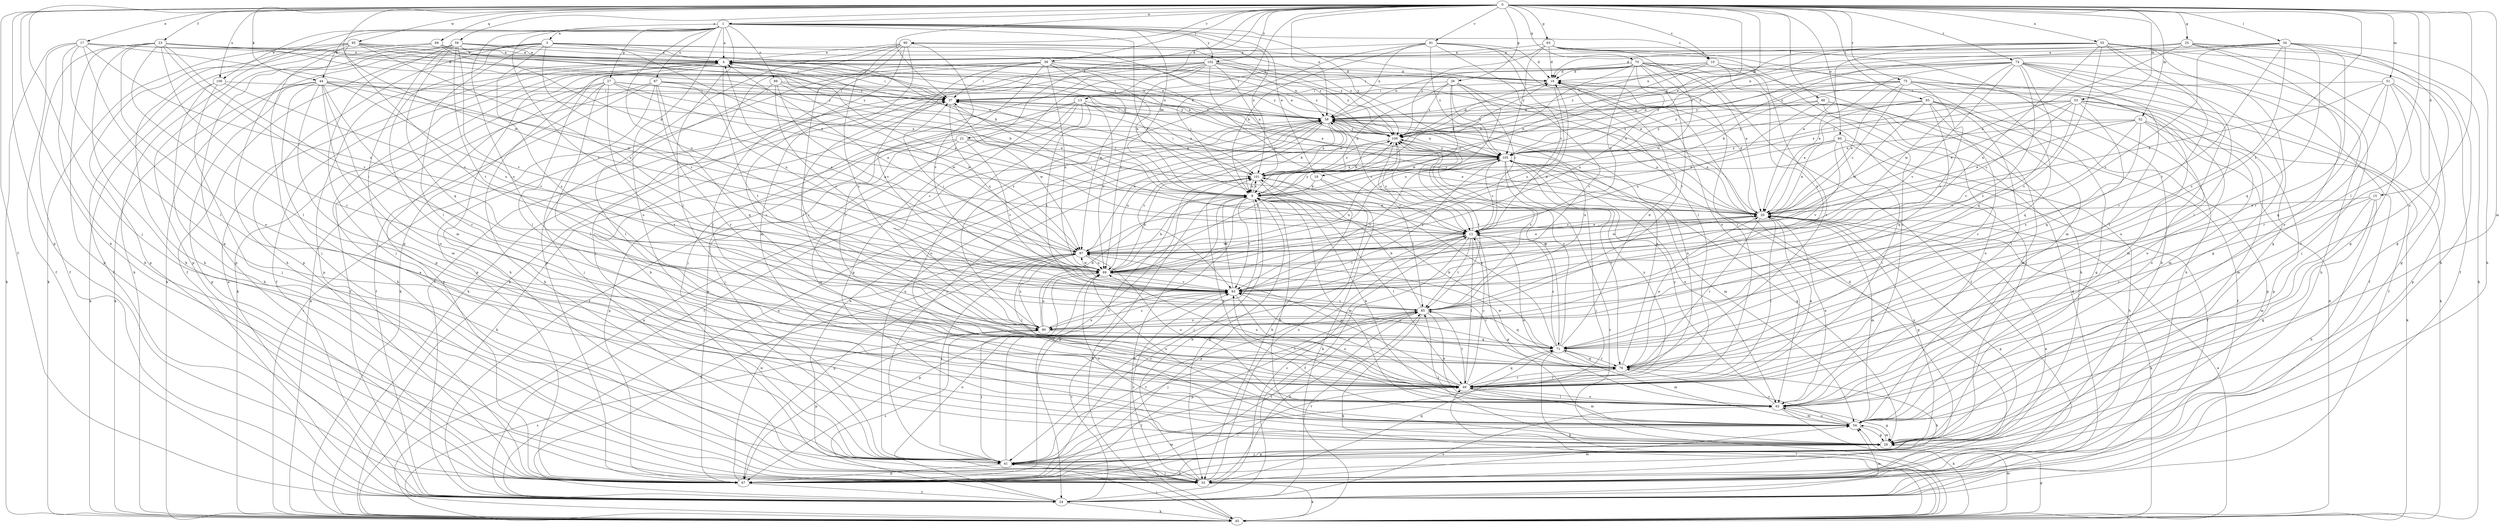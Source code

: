 strict digraph  {
0;
1;
3;
4;
8;
10;
12;
13;
15;
16;
17;
18;
20;
21;
23;
24;
25;
26;
27;
28;
33;
34;
37;
38;
41;
44;
45;
48;
49;
51;
52;
53;
54;
55;
58;
59;
60;
62;
63;
67;
69;
70;
71;
74;
75;
76;
80;
83;
85;
87;
88;
89;
90;
91;
93;
95;
97;
100;
101;
102;
105;
109;
0 -> 1  [label=a];
0 -> 8  [label=b];
0 -> 10  [label=c];
0 -> 13  [label=d];
0 -> 15  [label=d];
0 -> 17  [label=e];
0 -> 18  [label=e];
0 -> 21  [label=f];
0 -> 23  [label=f];
0 -> 24  [label=f];
0 -> 25  [label=g];
0 -> 26  [label=g];
0 -> 33  [label=h];
0 -> 34  [label=i];
0 -> 37  [label=i];
0 -> 38  [label=j];
0 -> 41  [label=j];
0 -> 44  [label=k];
0 -> 48  [label=l];
0 -> 49  [label=l];
0 -> 51  [label=m];
0 -> 52  [label=m];
0 -> 53  [label=m];
0 -> 54  [label=m];
0 -> 55  [label=n];
0 -> 58  [label=n];
0 -> 59  [label=o];
0 -> 60  [label=o];
0 -> 62  [label=o];
0 -> 63  [label=p];
0 -> 67  [label=p];
0 -> 69  [label=q];
0 -> 70  [label=q];
0 -> 74  [label=r];
0 -> 75  [label=r];
0 -> 83  [label=t];
0 -> 85  [label=t];
0 -> 90  [label=v];
0 -> 91  [label=v];
0 -> 95  [label=w];
0 -> 97  [label=w];
0 -> 100  [label=x];
0 -> 102  [label=y];
0 -> 109  [label=z];
1 -> 3  [label=a];
1 -> 4  [label=a];
1 -> 8  [label=b];
1 -> 10  [label=c];
1 -> 12  [label=c];
1 -> 18  [label=e];
1 -> 27  [label=g];
1 -> 44  [label=k];
1 -> 45  [label=k];
1 -> 49  [label=l];
1 -> 62  [label=o];
1 -> 80  [label=s];
1 -> 87  [label=u];
1 -> 88  [label=u];
1 -> 89  [label=u];
1 -> 93  [label=v];
1 -> 100  [label=x];
1 -> 101  [label=x];
1 -> 102  [label=y];
1 -> 105  [label=y];
3 -> 4  [label=a];
3 -> 8  [label=b];
3 -> 20  [label=e];
3 -> 24  [label=f];
3 -> 45  [label=k];
3 -> 49  [label=l];
3 -> 54  [label=m];
3 -> 67  [label=p];
3 -> 80  [label=s];
3 -> 93  [label=v];
3 -> 105  [label=y];
3 -> 109  [label=z];
4 -> 16  [label=d];
4 -> 24  [label=f];
4 -> 33  [label=h];
4 -> 37  [label=i];
4 -> 45  [label=k];
4 -> 49  [label=l];
4 -> 58  [label=n];
4 -> 67  [label=p];
4 -> 89  [label=u];
4 -> 105  [label=y];
8 -> 20  [label=e];
8 -> 33  [label=h];
8 -> 37  [label=i];
8 -> 41  [label=j];
8 -> 45  [label=k];
8 -> 49  [label=l];
8 -> 54  [label=m];
8 -> 67  [label=p];
8 -> 93  [label=v];
8 -> 101  [label=x];
8 -> 105  [label=y];
10 -> 8  [label=b];
10 -> 16  [label=d];
10 -> 33  [label=h];
10 -> 37  [label=i];
10 -> 76  [label=r];
10 -> 85  [label=t];
10 -> 109  [label=z];
12 -> 4  [label=a];
12 -> 20  [label=e];
12 -> 24  [label=f];
12 -> 28  [label=g];
12 -> 37  [label=i];
12 -> 49  [label=l];
12 -> 62  [label=o];
12 -> 67  [label=p];
12 -> 85  [label=t];
12 -> 93  [label=v];
12 -> 97  [label=w];
12 -> 109  [label=z];
13 -> 24  [label=f];
13 -> 28  [label=g];
13 -> 41  [label=j];
13 -> 58  [label=n];
13 -> 62  [label=o];
13 -> 67  [label=p];
13 -> 85  [label=t];
13 -> 89  [label=u];
13 -> 101  [label=x];
15 -> 20  [label=e];
15 -> 28  [label=g];
15 -> 33  [label=h];
15 -> 54  [label=m];
15 -> 76  [label=r];
16 -> 37  [label=i];
16 -> 89  [label=u];
17 -> 4  [label=a];
17 -> 16  [label=d];
17 -> 24  [label=f];
17 -> 28  [label=g];
17 -> 33  [label=h];
17 -> 45  [label=k];
17 -> 49  [label=l];
17 -> 89  [label=u];
17 -> 97  [label=w];
18 -> 8  [label=b];
18 -> 45  [label=k];
18 -> 85  [label=t];
20 -> 12  [label=c];
20 -> 16  [label=d];
20 -> 28  [label=g];
20 -> 45  [label=k];
20 -> 49  [label=l];
20 -> 54  [label=m];
20 -> 58  [label=n];
20 -> 67  [label=p];
20 -> 76  [label=r];
20 -> 97  [label=w];
21 -> 20  [label=e];
21 -> 45  [label=k];
21 -> 54  [label=m];
21 -> 67  [label=p];
21 -> 93  [label=v];
21 -> 105  [label=y];
23 -> 4  [label=a];
23 -> 24  [label=f];
23 -> 33  [label=h];
23 -> 37  [label=i];
23 -> 49  [label=l];
23 -> 62  [label=o];
23 -> 67  [label=p];
23 -> 76  [label=r];
23 -> 85  [label=t];
23 -> 93  [label=v];
23 -> 109  [label=z];
24 -> 4  [label=a];
24 -> 12  [label=c];
24 -> 16  [label=d];
24 -> 45  [label=k];
24 -> 54  [label=m];
24 -> 58  [label=n];
24 -> 62  [label=o];
24 -> 80  [label=s];
24 -> 85  [label=t];
24 -> 89  [label=u];
24 -> 93  [label=v];
25 -> 4  [label=a];
25 -> 16  [label=d];
25 -> 20  [label=e];
25 -> 28  [label=g];
25 -> 33  [label=h];
25 -> 45  [label=k];
25 -> 58  [label=n];
25 -> 62  [label=o];
26 -> 8  [label=b];
26 -> 12  [label=c];
26 -> 37  [label=i];
26 -> 89  [label=u];
26 -> 93  [label=v];
26 -> 97  [label=w];
26 -> 105  [label=y];
26 -> 109  [label=z];
27 -> 8  [label=b];
27 -> 20  [label=e];
27 -> 24  [label=f];
27 -> 33  [label=h];
27 -> 37  [label=i];
27 -> 49  [label=l];
27 -> 67  [label=p];
27 -> 76  [label=r];
27 -> 97  [label=w];
28 -> 8  [label=b];
28 -> 41  [label=j];
28 -> 54  [label=m];
28 -> 85  [label=t];
28 -> 89  [label=u];
33 -> 4  [label=a];
33 -> 8  [label=b];
33 -> 41  [label=j];
33 -> 45  [label=k];
33 -> 54  [label=m];
33 -> 71  [label=q];
33 -> 93  [label=v];
33 -> 101  [label=x];
33 -> 105  [label=y];
34 -> 4  [label=a];
34 -> 28  [label=g];
34 -> 33  [label=h];
34 -> 58  [label=n];
34 -> 71  [label=q];
34 -> 76  [label=r];
34 -> 80  [label=s];
34 -> 85  [label=t];
34 -> 93  [label=v];
34 -> 105  [label=y];
37 -> 58  [label=n];
37 -> 80  [label=s];
37 -> 89  [label=u];
37 -> 97  [label=w];
38 -> 8  [label=b];
38 -> 16  [label=d];
38 -> 20  [label=e];
38 -> 37  [label=i];
38 -> 45  [label=k];
38 -> 49  [label=l];
38 -> 67  [label=p];
38 -> 76  [label=r];
38 -> 89  [label=u];
38 -> 93  [label=v];
38 -> 97  [label=w];
38 -> 109  [label=z];
41 -> 28  [label=g];
41 -> 33  [label=h];
41 -> 49  [label=l];
41 -> 54  [label=m];
41 -> 58  [label=n];
41 -> 67  [label=p];
41 -> 85  [label=t];
41 -> 101  [label=x];
44 -> 12  [label=c];
44 -> 28  [label=g];
44 -> 33  [label=h];
44 -> 37  [label=i];
44 -> 45  [label=k];
44 -> 54  [label=m];
44 -> 62  [label=o];
44 -> 67  [label=p];
44 -> 76  [label=r];
44 -> 93  [label=v];
44 -> 101  [label=x];
45 -> 8  [label=b];
45 -> 16  [label=d];
45 -> 20  [label=e];
45 -> 28  [label=g];
45 -> 37  [label=i];
45 -> 41  [label=j];
45 -> 49  [label=l];
45 -> 54  [label=m];
45 -> 58  [label=n];
45 -> 80  [label=s];
45 -> 109  [label=z];
48 -> 24  [label=f];
48 -> 54  [label=m];
48 -> 58  [label=n];
48 -> 62  [label=o];
48 -> 89  [label=u];
48 -> 105  [label=y];
49 -> 12  [label=c];
49 -> 20  [label=e];
49 -> 54  [label=m];
49 -> 58  [label=n];
49 -> 62  [label=o];
49 -> 71  [label=q];
49 -> 76  [label=r];
49 -> 85  [label=t];
49 -> 89  [label=u];
49 -> 93  [label=v];
49 -> 97  [label=w];
49 -> 105  [label=y];
51 -> 20  [label=e];
51 -> 28  [label=g];
51 -> 37  [label=i];
51 -> 62  [label=o];
51 -> 67  [label=p];
51 -> 71  [label=q];
51 -> 76  [label=r];
52 -> 20  [label=e];
52 -> 45  [label=k];
52 -> 54  [label=m];
52 -> 62  [label=o];
52 -> 80  [label=s];
52 -> 93  [label=v];
52 -> 101  [label=x];
52 -> 109  [label=z];
53 -> 12  [label=c];
53 -> 20  [label=e];
53 -> 54  [label=m];
53 -> 58  [label=n];
53 -> 62  [label=o];
53 -> 67  [label=p];
53 -> 71  [label=q];
53 -> 93  [label=v];
53 -> 101  [label=x];
53 -> 105  [label=y];
54 -> 28  [label=g];
54 -> 62  [label=o];
54 -> 76  [label=r];
54 -> 89  [label=u];
54 -> 101  [label=x];
55 -> 4  [label=a];
55 -> 20  [label=e];
55 -> 24  [label=f];
55 -> 28  [label=g];
55 -> 41  [label=j];
55 -> 49  [label=l];
55 -> 76  [label=r];
55 -> 80  [label=s];
55 -> 89  [label=u];
55 -> 105  [label=y];
55 -> 109  [label=z];
58 -> 4  [label=a];
58 -> 8  [label=b];
58 -> 12  [label=c];
58 -> 20  [label=e];
58 -> 24  [label=f];
58 -> 33  [label=h];
58 -> 37  [label=i];
58 -> 41  [label=j];
58 -> 93  [label=v];
58 -> 101  [label=x];
58 -> 109  [label=z];
59 -> 4  [label=a];
59 -> 28  [label=g];
59 -> 33  [label=h];
59 -> 37  [label=i];
59 -> 41  [label=j];
59 -> 67  [label=p];
59 -> 71  [label=q];
59 -> 85  [label=t];
59 -> 93  [label=v];
59 -> 101  [label=x];
59 -> 109  [label=z];
60 -> 8  [label=b];
60 -> 20  [label=e];
60 -> 24  [label=f];
60 -> 33  [label=h];
60 -> 49  [label=l];
60 -> 93  [label=v];
60 -> 105  [label=y];
62 -> 8  [label=b];
62 -> 20  [label=e];
62 -> 28  [label=g];
62 -> 45  [label=k];
62 -> 49  [label=l];
62 -> 54  [label=m];
62 -> 93  [label=v];
62 -> 105  [label=y];
63 -> 4  [label=a];
63 -> 16  [label=d];
63 -> 33  [label=h];
63 -> 54  [label=m];
63 -> 62  [label=o];
63 -> 97  [label=w];
63 -> 105  [label=y];
63 -> 109  [label=z];
67 -> 12  [label=c];
67 -> 16  [label=d];
67 -> 20  [label=e];
67 -> 24  [label=f];
67 -> 49  [label=l];
67 -> 85  [label=t];
67 -> 97  [label=w];
69 -> 4  [label=a];
69 -> 8  [label=b];
69 -> 24  [label=f];
69 -> 67  [label=p];
69 -> 105  [label=y];
70 -> 8  [label=b];
70 -> 12  [label=c];
70 -> 16  [label=d];
70 -> 20  [label=e];
70 -> 24  [label=f];
70 -> 33  [label=h];
70 -> 37  [label=i];
70 -> 41  [label=j];
70 -> 49  [label=l];
70 -> 58  [label=n];
70 -> 85  [label=t];
70 -> 89  [label=u];
71 -> 8  [label=b];
71 -> 12  [label=c];
71 -> 16  [label=d];
71 -> 45  [label=k];
71 -> 54  [label=m];
71 -> 76  [label=r];
71 -> 93  [label=v];
71 -> 101  [label=x];
71 -> 109  [label=z];
74 -> 16  [label=d];
74 -> 20  [label=e];
74 -> 24  [label=f];
74 -> 28  [label=g];
74 -> 33  [label=h];
74 -> 49  [label=l];
74 -> 62  [label=o];
74 -> 71  [label=q];
74 -> 80  [label=s];
74 -> 93  [label=v];
74 -> 97  [label=w];
74 -> 105  [label=y];
74 -> 109  [label=z];
75 -> 8  [label=b];
75 -> 12  [label=c];
75 -> 20  [label=e];
75 -> 24  [label=f];
75 -> 37  [label=i];
75 -> 45  [label=k];
75 -> 54  [label=m];
75 -> 71  [label=q];
75 -> 93  [label=v];
75 -> 105  [label=y];
75 -> 109  [label=z];
76 -> 20  [label=e];
76 -> 33  [label=h];
76 -> 49  [label=l];
76 -> 58  [label=n];
76 -> 71  [label=q];
76 -> 97  [label=w];
80 -> 8  [label=b];
80 -> 37  [label=i];
80 -> 41  [label=j];
80 -> 67  [label=p];
80 -> 71  [label=q];
80 -> 89  [label=u];
80 -> 93  [label=v];
83 -> 20  [label=e];
83 -> 28  [label=g];
83 -> 49  [label=l];
83 -> 58  [label=n];
83 -> 67  [label=p];
83 -> 71  [label=q];
83 -> 76  [label=r];
83 -> 97  [label=w];
83 -> 105  [label=y];
85 -> 8  [label=b];
85 -> 33  [label=h];
85 -> 41  [label=j];
85 -> 45  [label=k];
85 -> 58  [label=n];
85 -> 62  [label=o];
85 -> 67  [label=p];
85 -> 71  [label=q];
85 -> 80  [label=s];
85 -> 109  [label=z];
87 -> 24  [label=f];
87 -> 37  [label=i];
87 -> 41  [label=j];
87 -> 45  [label=k];
87 -> 71  [label=q];
87 -> 76  [label=r];
87 -> 85  [label=t];
87 -> 109  [label=z];
88 -> 37  [label=i];
88 -> 49  [label=l];
88 -> 58  [label=n];
88 -> 89  [label=u];
88 -> 93  [label=v];
88 -> 97  [label=w];
89 -> 4  [label=a];
89 -> 8  [label=b];
89 -> 16  [label=d];
89 -> 20  [label=e];
89 -> 37  [label=i];
89 -> 67  [label=p];
89 -> 76  [label=r];
89 -> 93  [label=v];
89 -> 97  [label=w];
89 -> 101  [label=x];
89 -> 109  [label=z];
90 -> 4  [label=a];
90 -> 20  [label=e];
90 -> 41  [label=j];
90 -> 45  [label=k];
90 -> 49  [label=l];
90 -> 54  [label=m];
90 -> 67  [label=p];
90 -> 80  [label=s];
90 -> 93  [label=v];
90 -> 109  [label=z];
91 -> 4  [label=a];
91 -> 8  [label=b];
91 -> 12  [label=c];
91 -> 16  [label=d];
91 -> 49  [label=l];
91 -> 58  [label=n];
91 -> 62  [label=o];
91 -> 80  [label=s];
91 -> 105  [label=y];
93 -> 8  [label=b];
93 -> 62  [label=o];
93 -> 80  [label=s];
93 -> 85  [label=t];
93 -> 105  [label=y];
95 -> 4  [label=a];
95 -> 33  [label=h];
95 -> 37  [label=i];
95 -> 41  [label=j];
95 -> 45  [label=k];
95 -> 67  [label=p];
95 -> 89  [label=u];
95 -> 93  [label=v];
95 -> 105  [label=y];
95 -> 109  [label=z];
97 -> 4  [label=a];
97 -> 20  [label=e];
97 -> 24  [label=f];
97 -> 41  [label=j];
97 -> 49  [label=l];
97 -> 58  [label=n];
97 -> 62  [label=o];
97 -> 67  [label=p];
97 -> 80  [label=s];
97 -> 89  [label=u];
100 -> 33  [label=h];
100 -> 37  [label=i];
100 -> 41  [label=j];
100 -> 45  [label=k];
100 -> 89  [label=u];
101 -> 8  [label=b];
101 -> 12  [label=c];
101 -> 16  [label=d];
101 -> 24  [label=f];
101 -> 33  [label=h];
101 -> 37  [label=i];
101 -> 58  [label=n];
101 -> 105  [label=y];
101 -> 109  [label=z];
102 -> 12  [label=c];
102 -> 16  [label=d];
102 -> 20  [label=e];
102 -> 24  [label=f];
102 -> 33  [label=h];
102 -> 41  [label=j];
102 -> 45  [label=k];
102 -> 58  [label=n];
102 -> 80  [label=s];
102 -> 89  [label=u];
102 -> 101  [label=x];
102 -> 109  [label=z];
105 -> 4  [label=a];
105 -> 12  [label=c];
105 -> 28  [label=g];
105 -> 37  [label=i];
105 -> 41  [label=j];
105 -> 54  [label=m];
105 -> 58  [label=n];
105 -> 62  [label=o];
105 -> 76  [label=r];
105 -> 89  [label=u];
105 -> 93  [label=v];
105 -> 101  [label=x];
105 -> 109  [label=z];
109 -> 4  [label=a];
109 -> 8  [label=b];
109 -> 12  [label=c];
109 -> 16  [label=d];
109 -> 71  [label=q];
109 -> 85  [label=t];
109 -> 89  [label=u];
109 -> 105  [label=y];
}
